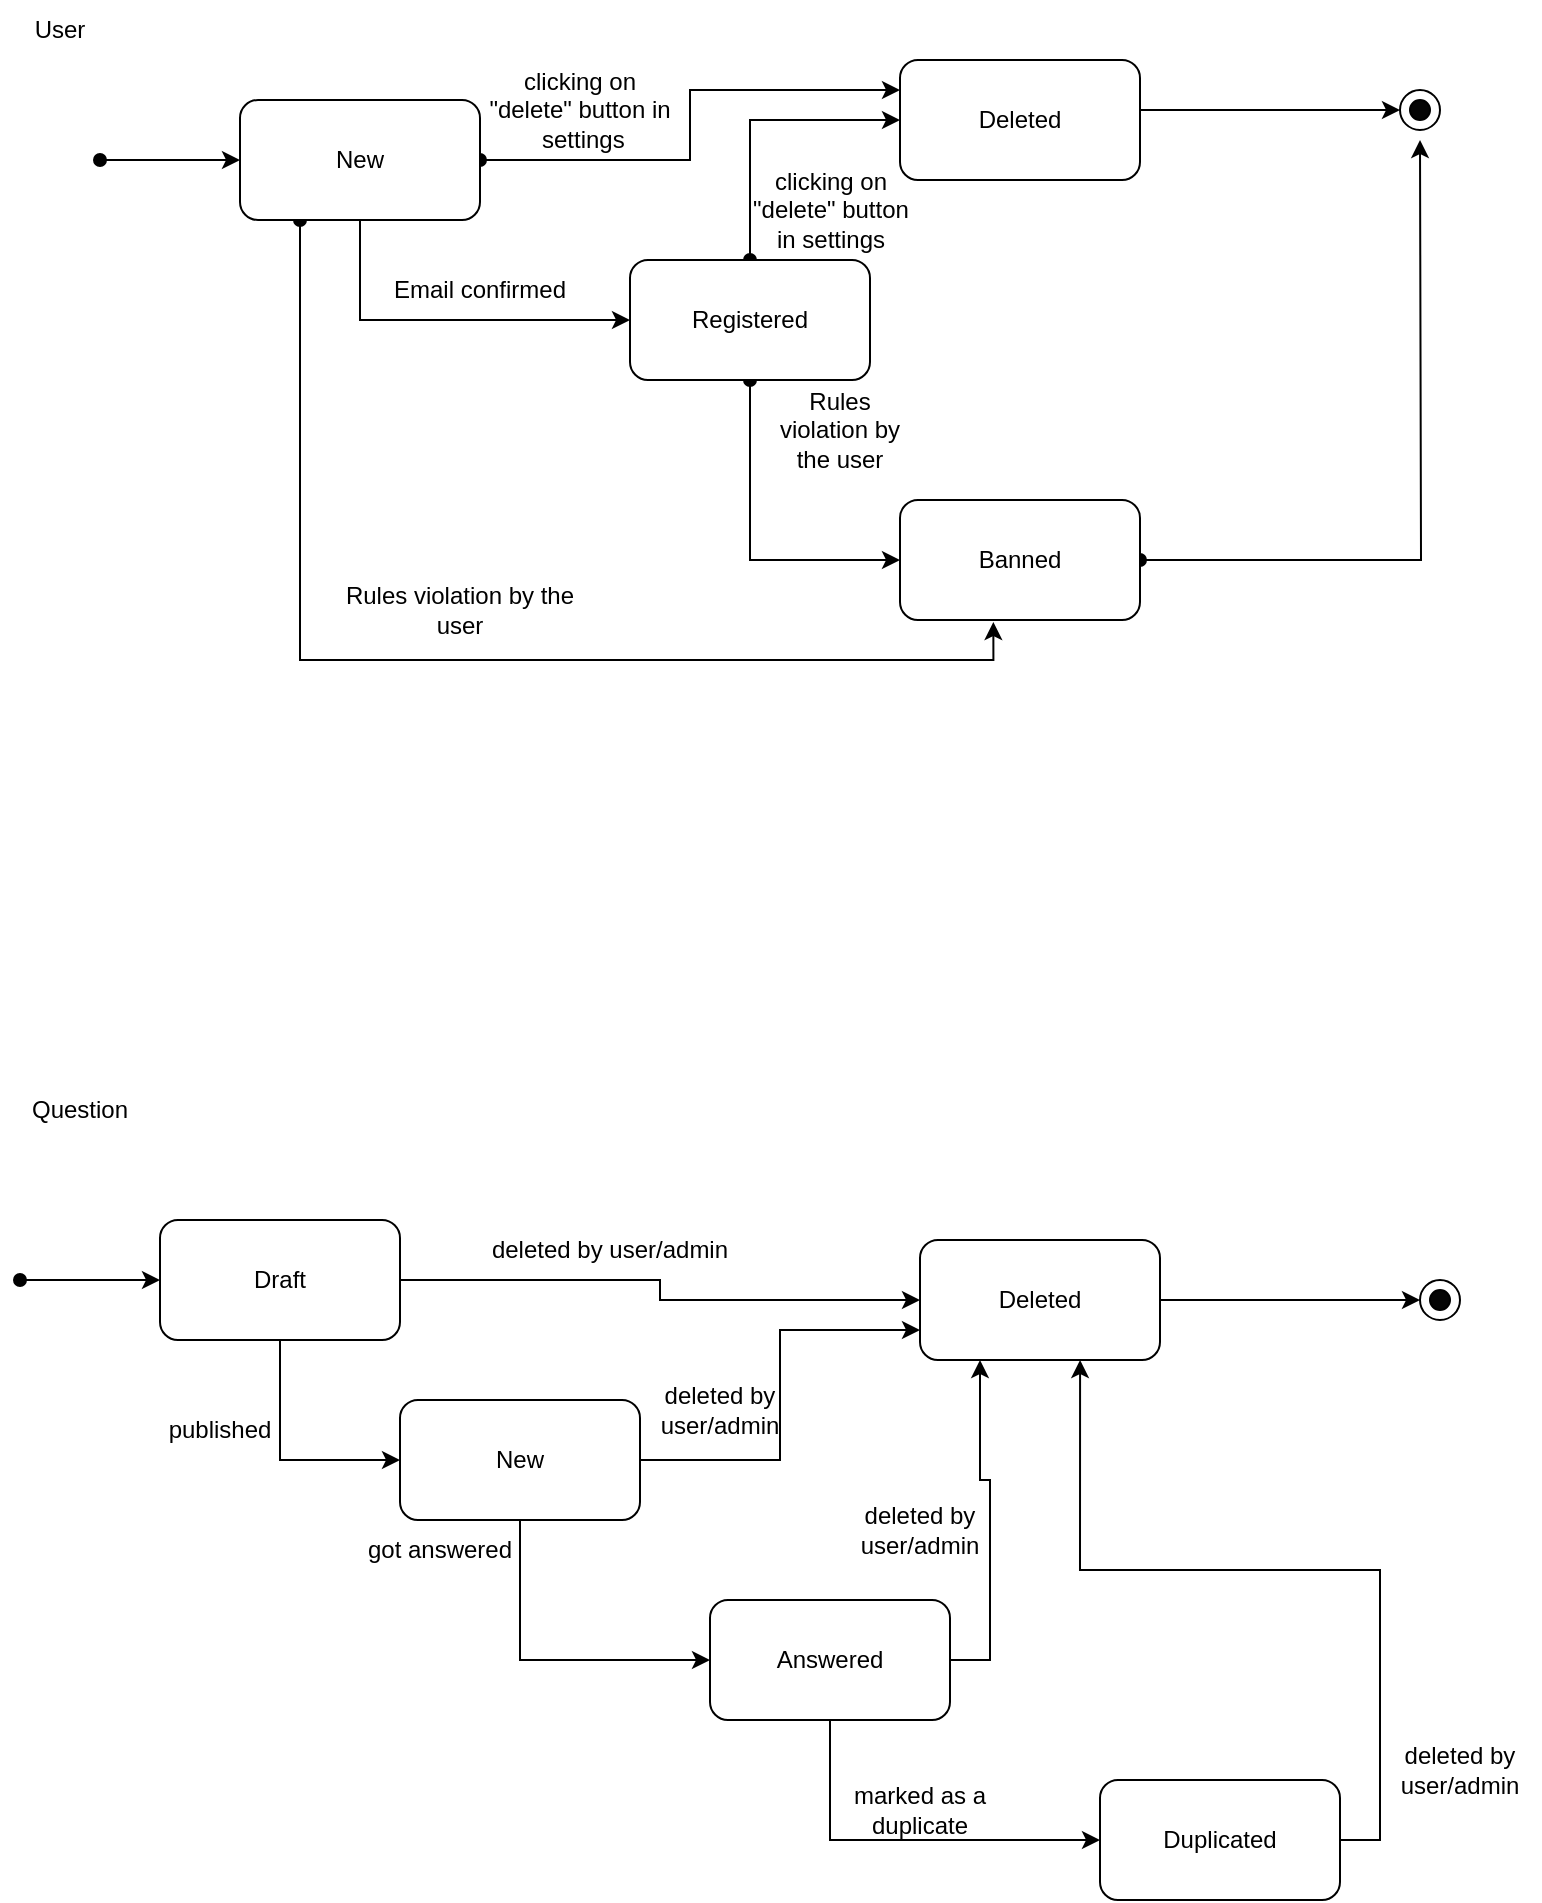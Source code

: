<mxfile version="15.6.3" type="github">
  <diagram id="_NTMSPs0qQEtHsQQjLQI" name="Page-1">
    <mxGraphModel dx="1038" dy="550" grid="1" gridSize="10" guides="1" tooltips="1" connect="1" arrows="1" fold="1" page="1" pageScale="1" pageWidth="850" pageHeight="1100" math="0" shadow="0">
      <root>
        <mxCell id="0" />
        <mxCell id="1" parent="0" />
        <mxCell id="0sF_CZcfK4h5zrIeetzB-46" value="" style="ellipse;whiteSpace=wrap;html=1;aspect=fixed;" vertex="1" parent="1">
          <mxGeometry x="710" y="55" width="20" height="20" as="geometry" />
        </mxCell>
        <mxCell id="0sF_CZcfK4h5zrIeetzB-4" style="edgeStyle=orthogonalEdgeStyle;rounded=0;orthogonalLoop=1;jettySize=auto;html=1;exitX=0.5;exitY=1;exitDx=0;exitDy=0;entryX=0;entryY=0.5;entryDx=0;entryDy=0;" edge="1" parent="1" source="0sF_CZcfK4h5zrIeetzB-2" target="0sF_CZcfK4h5zrIeetzB-3">
          <mxGeometry relative="1" as="geometry" />
        </mxCell>
        <mxCell id="0sF_CZcfK4h5zrIeetzB-38" style="edgeStyle=orthogonalEdgeStyle;rounded=0;orthogonalLoop=1;jettySize=auto;html=1;exitX=1;exitY=0.5;exitDx=0;exitDy=0;entryX=0;entryY=0.25;entryDx=0;entryDy=0;startArrow=oval;startFill=1;sourcePerimeterSpacing=10;targetPerimeterSpacing=8;strokeWidth=1;" edge="1" parent="1" source="0sF_CZcfK4h5zrIeetzB-2" target="0sF_CZcfK4h5zrIeetzB-32">
          <mxGeometry relative="1" as="geometry" />
        </mxCell>
        <mxCell id="0sF_CZcfK4h5zrIeetzB-40" style="edgeStyle=orthogonalEdgeStyle;rounded=0;orthogonalLoop=1;jettySize=auto;html=1;exitX=0.25;exitY=1;exitDx=0;exitDy=0;entryX=0.389;entryY=1.017;entryDx=0;entryDy=0;entryPerimeter=0;startArrow=oval;startFill=1;sourcePerimeterSpacing=10;targetPerimeterSpacing=8;strokeWidth=1;" edge="1" parent="1" source="0sF_CZcfK4h5zrIeetzB-2" target="0sF_CZcfK4h5zrIeetzB-33">
          <mxGeometry relative="1" as="geometry" />
        </mxCell>
        <mxCell id="0sF_CZcfK4h5zrIeetzB-2" value="New" style="rounded=1;whiteSpace=wrap;html=1;" vertex="1" parent="1">
          <mxGeometry x="130" y="60" width="120" height="60" as="geometry" />
        </mxCell>
        <mxCell id="0sF_CZcfK4h5zrIeetzB-36" style="edgeStyle=orthogonalEdgeStyle;rounded=0;orthogonalLoop=1;jettySize=auto;html=1;exitX=0.5;exitY=1;exitDx=0;exitDy=0;entryX=0;entryY=0.5;entryDx=0;entryDy=0;startArrow=oval;startFill=1;sourcePerimeterSpacing=10;targetPerimeterSpacing=8;strokeWidth=1;" edge="1" parent="1" source="0sF_CZcfK4h5zrIeetzB-3" target="0sF_CZcfK4h5zrIeetzB-33">
          <mxGeometry relative="1" as="geometry" />
        </mxCell>
        <mxCell id="0sF_CZcfK4h5zrIeetzB-37" style="edgeStyle=orthogonalEdgeStyle;rounded=0;orthogonalLoop=1;jettySize=auto;html=1;exitX=0.5;exitY=0;exitDx=0;exitDy=0;entryX=0;entryY=0.5;entryDx=0;entryDy=0;startArrow=oval;startFill=1;sourcePerimeterSpacing=10;targetPerimeterSpacing=8;strokeWidth=1;" edge="1" parent="1" source="0sF_CZcfK4h5zrIeetzB-3" target="0sF_CZcfK4h5zrIeetzB-32">
          <mxGeometry relative="1" as="geometry" />
        </mxCell>
        <mxCell id="0sF_CZcfK4h5zrIeetzB-3" value="Registered" style="rounded=1;whiteSpace=wrap;html=1;" vertex="1" parent="1">
          <mxGeometry x="325" y="140" width="120" height="60" as="geometry" />
        </mxCell>
        <mxCell id="0sF_CZcfK4h5zrIeetzB-5" value="Email confirmed" style="text;html=1;strokeColor=none;fillColor=none;align=center;verticalAlign=middle;whiteSpace=wrap;rounded=0;" vertex="1" parent="1">
          <mxGeometry x="200" y="140" width="100" height="30" as="geometry" />
        </mxCell>
        <mxCell id="0sF_CZcfK4h5zrIeetzB-11" style="edgeStyle=orthogonalEdgeStyle;rounded=0;orthogonalLoop=1;jettySize=auto;html=1;exitX=1;exitY=0.5;exitDx=0;exitDy=0;entryX=0;entryY=0.5;entryDx=0;entryDy=0;" edge="1" parent="1" source="0sF_CZcfK4h5zrIeetzB-6" target="0sF_CZcfK4h5zrIeetzB-9">
          <mxGeometry relative="1" as="geometry" />
        </mxCell>
        <mxCell id="0sF_CZcfK4h5zrIeetzB-15" style="edgeStyle=orthogonalEdgeStyle;rounded=0;orthogonalLoop=1;jettySize=auto;html=1;exitX=0.5;exitY=1;exitDx=0;exitDy=0;entryX=0;entryY=0.5;entryDx=0;entryDy=0;" edge="1" parent="1" source="0sF_CZcfK4h5zrIeetzB-6" target="0sF_CZcfK4h5zrIeetzB-7">
          <mxGeometry relative="1" as="geometry" />
        </mxCell>
        <mxCell id="0sF_CZcfK4h5zrIeetzB-6" value="Draft" style="rounded=1;whiteSpace=wrap;html=1;" vertex="1" parent="1">
          <mxGeometry x="90" y="620" width="120" height="60" as="geometry" />
        </mxCell>
        <mxCell id="0sF_CZcfK4h5zrIeetzB-12" style="edgeStyle=orthogonalEdgeStyle;rounded=0;orthogonalLoop=1;jettySize=auto;html=1;exitX=1;exitY=0.5;exitDx=0;exitDy=0;entryX=0;entryY=0.75;entryDx=0;entryDy=0;" edge="1" parent="1" source="0sF_CZcfK4h5zrIeetzB-7" target="0sF_CZcfK4h5zrIeetzB-9">
          <mxGeometry relative="1" as="geometry" />
        </mxCell>
        <mxCell id="0sF_CZcfK4h5zrIeetzB-16" style="edgeStyle=orthogonalEdgeStyle;rounded=0;orthogonalLoop=1;jettySize=auto;html=1;exitX=0.5;exitY=1;exitDx=0;exitDy=0;entryX=0;entryY=0.5;entryDx=0;entryDy=0;" edge="1" parent="1" source="0sF_CZcfK4h5zrIeetzB-7" target="0sF_CZcfK4h5zrIeetzB-8">
          <mxGeometry relative="1" as="geometry" />
        </mxCell>
        <mxCell id="0sF_CZcfK4h5zrIeetzB-7" value="New" style="rounded=1;whiteSpace=wrap;html=1;" vertex="1" parent="1">
          <mxGeometry x="210" y="710" width="120" height="60" as="geometry" />
        </mxCell>
        <mxCell id="0sF_CZcfK4h5zrIeetzB-13" style="edgeStyle=orthogonalEdgeStyle;rounded=0;orthogonalLoop=1;jettySize=auto;html=1;exitX=1;exitY=0.5;exitDx=0;exitDy=0;entryX=0.25;entryY=1;entryDx=0;entryDy=0;" edge="1" parent="1" source="0sF_CZcfK4h5zrIeetzB-8" target="0sF_CZcfK4h5zrIeetzB-9">
          <mxGeometry relative="1" as="geometry" />
        </mxCell>
        <mxCell id="0sF_CZcfK4h5zrIeetzB-17" style="edgeStyle=orthogonalEdgeStyle;rounded=0;orthogonalLoop=1;jettySize=auto;html=1;exitX=0.5;exitY=1;exitDx=0;exitDy=0;entryX=0;entryY=0.5;entryDx=0;entryDy=0;" edge="1" parent="1" source="0sF_CZcfK4h5zrIeetzB-8" target="0sF_CZcfK4h5zrIeetzB-10">
          <mxGeometry relative="1" as="geometry" />
        </mxCell>
        <mxCell id="0sF_CZcfK4h5zrIeetzB-8" value="Answered" style="rounded=1;whiteSpace=wrap;html=1;" vertex="1" parent="1">
          <mxGeometry x="365" y="810" width="120" height="60" as="geometry" />
        </mxCell>
        <mxCell id="0sF_CZcfK4h5zrIeetzB-9" value="Deleted" style="rounded=1;whiteSpace=wrap;html=1;" vertex="1" parent="1">
          <mxGeometry x="470" y="630" width="120" height="60" as="geometry" />
        </mxCell>
        <mxCell id="0sF_CZcfK4h5zrIeetzB-14" style="edgeStyle=orthogonalEdgeStyle;rounded=0;orthogonalLoop=1;jettySize=auto;html=1;exitX=1;exitY=0.5;exitDx=0;exitDy=0;entryX=0.667;entryY=1;entryDx=0;entryDy=0;entryPerimeter=0;" edge="1" parent="1" source="0sF_CZcfK4h5zrIeetzB-10" target="0sF_CZcfK4h5zrIeetzB-9">
          <mxGeometry relative="1" as="geometry" />
        </mxCell>
        <mxCell id="0sF_CZcfK4h5zrIeetzB-10" value="Duplicated" style="rounded=1;whiteSpace=wrap;html=1;" vertex="1" parent="1">
          <mxGeometry x="560" y="900" width="120" height="60" as="geometry" />
        </mxCell>
        <mxCell id="0sF_CZcfK4h5zrIeetzB-18" value="deleted by user/admin" style="text;html=1;strokeColor=none;fillColor=none;align=center;verticalAlign=middle;whiteSpace=wrap;rounded=0;" vertex="1" parent="1">
          <mxGeometry x="240" y="620" width="150" height="30" as="geometry" />
        </mxCell>
        <mxCell id="0sF_CZcfK4h5zrIeetzB-19" value="deleted by user/admin" style="text;html=1;strokeColor=none;fillColor=none;align=center;verticalAlign=middle;whiteSpace=wrap;rounded=0;" vertex="1" parent="1">
          <mxGeometry x="330" y="700" width="80" height="30" as="geometry" />
        </mxCell>
        <mxCell id="0sF_CZcfK4h5zrIeetzB-20" value="deleted by user/admin" style="text;html=1;strokeColor=none;fillColor=none;align=center;verticalAlign=middle;whiteSpace=wrap;rounded=0;" vertex="1" parent="1">
          <mxGeometry x="430" y="760" width="80" height="30" as="geometry" />
        </mxCell>
        <mxCell id="0sF_CZcfK4h5zrIeetzB-21" value="deleted by user/admin" style="text;html=1;strokeColor=none;fillColor=none;align=center;verticalAlign=middle;whiteSpace=wrap;rounded=0;" vertex="1" parent="1">
          <mxGeometry x="700" y="880" width="80" height="30" as="geometry" />
        </mxCell>
        <mxCell id="0sF_CZcfK4h5zrIeetzB-22" value="published" style="text;html=1;strokeColor=none;fillColor=none;align=center;verticalAlign=middle;whiteSpace=wrap;rounded=0;" vertex="1" parent="1">
          <mxGeometry x="80" y="710" width="80" height="30" as="geometry" />
        </mxCell>
        <mxCell id="0sF_CZcfK4h5zrIeetzB-23" value="got answered" style="text;html=1;strokeColor=none;fillColor=none;align=center;verticalAlign=middle;whiteSpace=wrap;rounded=0;" vertex="1" parent="1">
          <mxGeometry x="190" y="770" width="80" height="30" as="geometry" />
        </mxCell>
        <mxCell id="0sF_CZcfK4h5zrIeetzB-24" value="marked as a duplicate" style="text;html=1;strokeColor=none;fillColor=none;align=center;verticalAlign=middle;whiteSpace=wrap;rounded=0;" vertex="1" parent="1">
          <mxGeometry x="430" y="900" width="80" height="30" as="geometry" />
        </mxCell>
        <mxCell id="0sF_CZcfK4h5zrIeetzB-25" value="User" style="text;html=1;strokeColor=none;fillColor=none;align=center;verticalAlign=middle;whiteSpace=wrap;rounded=0;" vertex="1" parent="1">
          <mxGeometry x="10" y="10" width="60" height="30" as="geometry" />
        </mxCell>
        <mxCell id="0sF_CZcfK4h5zrIeetzB-26" value="Question" style="text;html=1;strokeColor=none;fillColor=none;align=center;verticalAlign=middle;whiteSpace=wrap;rounded=0;" vertex="1" parent="1">
          <mxGeometry x="20" y="550" width="60" height="30" as="geometry" />
        </mxCell>
        <mxCell id="0sF_CZcfK4h5zrIeetzB-27" value="" style="endArrow=classic;startArrow=oval;html=1;rounded=0;entryX=0;entryY=0.5;entryDx=0;entryDy=0;startFill=1;strokeWidth=1;targetPerimeterSpacing=8;sourcePerimeterSpacing=10;" edge="1" parent="1" target="0sF_CZcfK4h5zrIeetzB-2">
          <mxGeometry width="50" height="50" relative="1" as="geometry">
            <mxPoint x="60" y="90" as="sourcePoint" />
            <mxPoint x="450" y="50" as="targetPoint" />
          </mxGeometry>
        </mxCell>
        <mxCell id="0sF_CZcfK4h5zrIeetzB-28" value="" style="endArrow=classic;startArrow=oval;html=1;rounded=0;entryX=0;entryY=0.5;entryDx=0;entryDy=0;startFill=1;strokeWidth=1;targetPerimeterSpacing=8;sourcePerimeterSpacing=10;" edge="1" parent="1">
          <mxGeometry width="50" height="50" relative="1" as="geometry">
            <mxPoint x="20" y="650" as="sourcePoint" />
            <mxPoint x="90" y="650" as="targetPoint" />
          </mxGeometry>
        </mxCell>
        <mxCell id="0sF_CZcfK4h5zrIeetzB-29" value="" style="ellipse;whiteSpace=wrap;html=1;aspect=fixed;" vertex="1" parent="1">
          <mxGeometry x="720" y="650" width="20" height="20" as="geometry" />
        </mxCell>
        <mxCell id="0sF_CZcfK4h5zrIeetzB-30" value="" style="endArrow=classic;html=1;rounded=0;sourcePerimeterSpacing=10;targetPerimeterSpacing=8;strokeWidth=1;entryX=0;entryY=0.5;entryDx=0;entryDy=0;exitX=1;exitY=0.5;exitDx=0;exitDy=0;" edge="1" parent="1" source="0sF_CZcfK4h5zrIeetzB-9" target="0sF_CZcfK4h5zrIeetzB-29">
          <mxGeometry width="50" height="50" relative="1" as="geometry">
            <mxPoint x="400" y="870" as="sourcePoint" />
            <mxPoint x="450" y="820" as="targetPoint" />
          </mxGeometry>
        </mxCell>
        <mxCell id="0sF_CZcfK4h5zrIeetzB-31" value="" style="ellipse;whiteSpace=wrap;html=1;aspect=fixed;fillColor=#050505;" vertex="1" parent="1">
          <mxGeometry x="725" y="655" width="10" height="10" as="geometry" />
        </mxCell>
        <mxCell id="0sF_CZcfK4h5zrIeetzB-32" value="Deleted" style="rounded=1;whiteSpace=wrap;html=1;" vertex="1" parent="1">
          <mxGeometry x="460" y="40" width="120" height="60" as="geometry" />
        </mxCell>
        <mxCell id="0sF_CZcfK4h5zrIeetzB-47" style="edgeStyle=orthogonalEdgeStyle;rounded=0;orthogonalLoop=1;jettySize=auto;html=1;exitX=1;exitY=0.5;exitDx=0;exitDy=0;startArrow=oval;startFill=1;sourcePerimeterSpacing=10;targetPerimeterSpacing=8;strokeWidth=1;" edge="1" parent="1" source="0sF_CZcfK4h5zrIeetzB-33">
          <mxGeometry relative="1" as="geometry">
            <mxPoint x="720" y="80" as="targetPoint" />
          </mxGeometry>
        </mxCell>
        <mxCell id="0sF_CZcfK4h5zrIeetzB-33" value="Banned" style="rounded=1;whiteSpace=wrap;html=1;" vertex="1" parent="1">
          <mxGeometry x="460" y="260" width="120" height="60" as="geometry" />
        </mxCell>
        <mxCell id="0sF_CZcfK4h5zrIeetzB-34" value="" style="endArrow=classic;html=1;rounded=0;sourcePerimeterSpacing=10;targetPerimeterSpacing=8;strokeWidth=1;entryX=0;entryY=0.5;entryDx=0;entryDy=0;exitX=1;exitY=0.5;exitDx=0;exitDy=0;" edge="1" parent="1">
          <mxGeometry width="50" height="50" relative="1" as="geometry">
            <mxPoint x="580" y="65" as="sourcePoint" />
            <mxPoint x="710" y="65" as="targetPoint" />
          </mxGeometry>
        </mxCell>
        <mxCell id="0sF_CZcfK4h5zrIeetzB-35" value="" style="ellipse;whiteSpace=wrap;html=1;aspect=fixed;fillColor=#050505;" vertex="1" parent="1">
          <mxGeometry x="715" y="60" width="10" height="10" as="geometry" />
        </mxCell>
        <mxCell id="0sF_CZcfK4h5zrIeetzB-39" value="Rules violation by the user" style="text;html=1;strokeColor=none;fillColor=none;align=center;verticalAlign=middle;whiteSpace=wrap;rounded=0;" vertex="1" parent="1">
          <mxGeometry x="390" y="210" width="80" height="30" as="geometry" />
        </mxCell>
        <mxCell id="0sF_CZcfK4h5zrIeetzB-41" value="Rules violation by the user" style="text;html=1;strokeColor=none;fillColor=none;align=center;verticalAlign=middle;whiteSpace=wrap;rounded=0;" vertex="1" parent="1">
          <mxGeometry x="170" y="300" width="140" height="30" as="geometry" />
        </mxCell>
        <mxCell id="0sF_CZcfK4h5zrIeetzB-48" value="clicking on &quot;delete&quot; button in&lt;br&gt;&amp;nbsp;settings" style="text;html=1;strokeColor=none;fillColor=none;align=center;verticalAlign=middle;whiteSpace=wrap;rounded=0;" vertex="1" parent="1">
          <mxGeometry x="250" y="50" width="100" height="30" as="geometry" />
        </mxCell>
        <mxCell id="0sF_CZcfK4h5zrIeetzB-50" value="clicking on &quot;delete&quot; button in settings" style="text;html=1;strokeColor=none;fillColor=none;align=center;verticalAlign=middle;whiteSpace=wrap;rounded=0;" vertex="1" parent="1">
          <mxGeometry x="383" y="100" width="85" height="30" as="geometry" />
        </mxCell>
      </root>
    </mxGraphModel>
  </diagram>
</mxfile>

